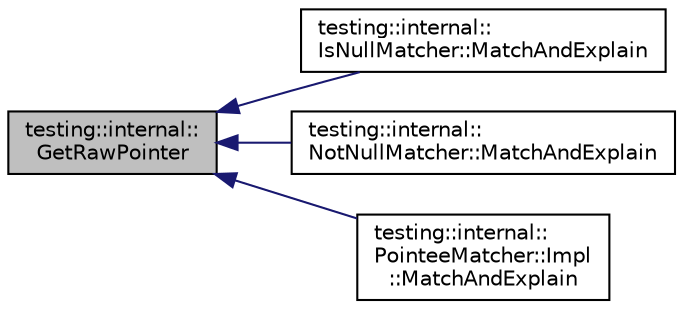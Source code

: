 digraph "testing::internal::GetRawPointer"
{
  edge [fontname="Helvetica",fontsize="10",labelfontname="Helvetica",labelfontsize="10"];
  node [fontname="Helvetica",fontsize="10",shape=record];
  rankdir="LR";
  Node1078 [label="testing::internal::\lGetRawPointer",height=0.2,width=0.4,color="black", fillcolor="grey75", style="filled", fontcolor="black"];
  Node1078 -> Node1079 [dir="back",color="midnightblue",fontsize="10",style="solid",fontname="Helvetica"];
  Node1079 [label="testing::internal::\lIsNullMatcher::MatchAndExplain",height=0.2,width=0.4,color="black", fillcolor="white", style="filled",URL="$d3/db0/classtesting_1_1internal_1_1_is_null_matcher.html#ab8a96a4389c9c352e367ba2edff6e87d"];
  Node1078 -> Node1080 [dir="back",color="midnightblue",fontsize="10",style="solid",fontname="Helvetica"];
  Node1080 [label="testing::internal::\lNotNullMatcher::MatchAndExplain",height=0.2,width=0.4,color="black", fillcolor="white", style="filled",URL="$da/d49/classtesting_1_1internal_1_1_not_null_matcher.html#a8c4b04f9a91550176a6e23652f592b8e"];
  Node1078 -> Node1081 [dir="back",color="midnightblue",fontsize="10",style="solid",fontname="Helvetica"];
  Node1081 [label="testing::internal::\lPointeeMatcher::Impl\l::MatchAndExplain",height=0.2,width=0.4,color="black", fillcolor="white", style="filled",URL="$dd/d4c/classtesting_1_1internal_1_1_pointee_matcher_1_1_impl.html#a2aeaf0b7284fb2c7a7745746ec6ce63b"];
}
